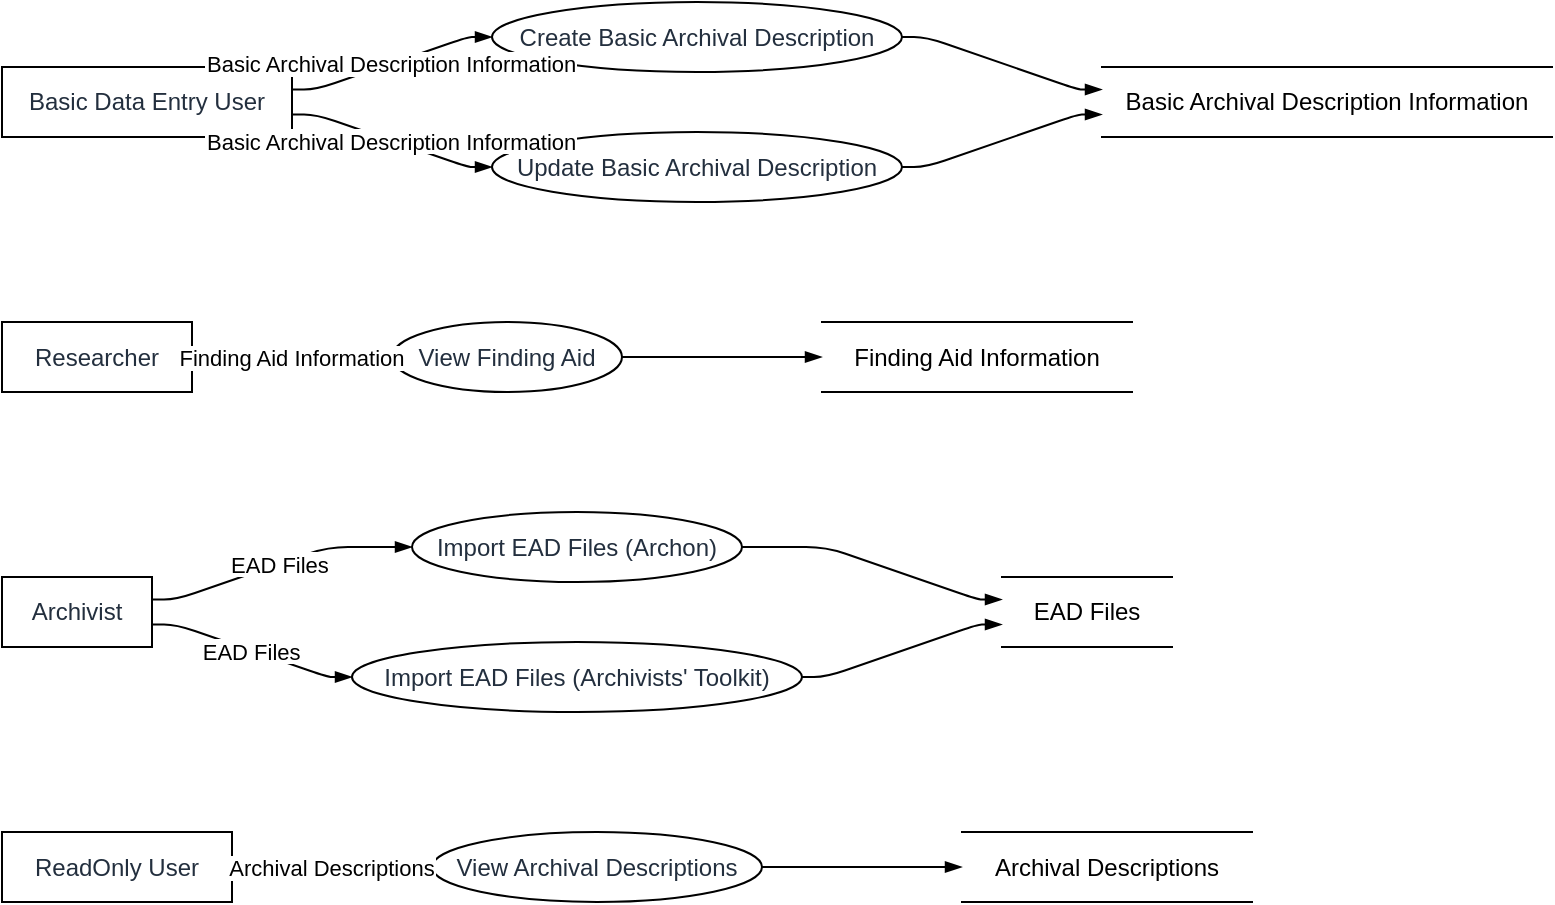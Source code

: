 <mxfile version="23.0.2" type="device">
  <diagram name="Page-1" id="u5hZpA7LIIRSDvA42lg4">
    <mxGraphModel dx="794" dy="511" grid="1" gridSize="10" guides="1" tooltips="1" connect="1" arrows="1" fold="1" page="1" pageScale="1" pageWidth="827" pageHeight="1169" math="0" shadow="0">
      <root>
        <mxCell id="0" />
        <mxCell id="1" parent="0" />
        <UserObject label="Basic Data Entry User" type="externalEntity" source="" flow="" placeholders="1" id="ynC2dA4VShLEFaT-V95W-1">
          <mxCell style="shape=rectangle;whiteSpace=wrap;html=1;fillColor=#ffffff;strokeColor=#000000;align=center;verticalAlign=middle;fontColor=#232F3E;" vertex="1" parent="1">
            <mxGeometry y="32.5" width="145" height="35" as="geometry" />
          </mxCell>
        </UserObject>
        <UserObject label="Researcher" type="externalEntity" source="" flow="" placeholders="1" id="ynC2dA4VShLEFaT-V95W-2">
          <mxCell style="shape=rectangle;whiteSpace=wrap;html=1;fillColor=#ffffff;strokeColor=#000000;align=center;verticalAlign=middle;fontColor=#232F3E;" vertex="1" parent="1">
            <mxGeometry y="160" width="95" height="35" as="geometry" />
          </mxCell>
        </UserObject>
        <UserObject label="Archivist" type="externalEntity" source="" flow="" placeholders="1" id="ynC2dA4VShLEFaT-V95W-3">
          <mxCell style="shape=rectangle;whiteSpace=wrap;html=1;fillColor=#ffffff;strokeColor=#000000;align=center;verticalAlign=middle;fontColor=#232F3E;" vertex="1" parent="1">
            <mxGeometry y="287.5" width="75" height="35" as="geometry" />
          </mxCell>
        </UserObject>
        <UserObject label="ReadOnly User" type="externalEntity" source="" flow="" placeholders="1" id="ynC2dA4VShLEFaT-V95W-4">
          <mxCell style="shape=rectangle;whiteSpace=wrap;html=1;fillColor=#ffffff;strokeColor=#000000;align=center;verticalAlign=middle;fontColor=#232F3E;" vertex="1" parent="1">
            <mxGeometry y="415" width="115" height="35" as="geometry" />
          </mxCell>
        </UserObject>
        <UserObject label="Create Basic Archival Description" type="process" source="1" flow="Basic Archival Description Information" placeholders="1" id="ynC2dA4VShLEFaT-V95W-5">
          <mxCell style="shape=ellipse;perimeter=ellipsePerimeter;whiteSpace=wrap;html=1;fillColor=#ffffff;strokeColor=#000000;align=center;verticalAlign=middle;fontColor=#232F3E;" vertex="1" parent="1">
            <mxGeometry x="245" width="205" height="35" as="geometry" />
          </mxCell>
        </UserObject>
        <UserObject label="Update Basic Archival Description" type="process" source="1" flow="Basic Archival Description Information" placeholders="1" id="ynC2dA4VShLEFaT-V95W-6">
          <mxCell style="shape=ellipse;perimeter=ellipsePerimeter;whiteSpace=wrap;html=1;fillColor=#ffffff;strokeColor=#000000;align=center;verticalAlign=middle;fontColor=#232F3E;" vertex="1" parent="1">
            <mxGeometry x="245" y="65" width="205" height="35" as="geometry" />
          </mxCell>
        </UserObject>
        <UserObject label="View Finding Aid" type="process" source="2" flow="Finding Aid Information" placeholders="1" id="ynC2dA4VShLEFaT-V95W-7">
          <mxCell style="shape=ellipse;perimeter=ellipsePerimeter;whiteSpace=wrap;html=1;fillColor=#ffffff;strokeColor=#000000;align=center;verticalAlign=middle;fontColor=#232F3E;" vertex="1" parent="1">
            <mxGeometry x="195" y="160" width="115" height="35" as="geometry" />
          </mxCell>
        </UserObject>
        <UserObject label="Import EAD Files (Archon)" type="process" source="3" flow="EAD Files" placeholders="1" id="ynC2dA4VShLEFaT-V95W-8">
          <mxCell style="shape=ellipse;perimeter=ellipsePerimeter;whiteSpace=wrap;html=1;fillColor=#ffffff;strokeColor=#000000;align=center;verticalAlign=middle;fontColor=#232F3E;" vertex="1" parent="1">
            <mxGeometry x="205" y="255" width="165" height="35" as="geometry" />
          </mxCell>
        </UserObject>
        <UserObject label="Import EAD Files (Archivists&#39; Toolkit)" type="process" source="3" flow="EAD Files" placeholders="1" id="ynC2dA4VShLEFaT-V95W-9">
          <mxCell style="shape=ellipse;perimeter=ellipsePerimeter;whiteSpace=wrap;html=1;fillColor=#ffffff;strokeColor=#000000;align=center;verticalAlign=middle;fontColor=#232F3E;" vertex="1" parent="1">
            <mxGeometry x="175" y="320" width="225" height="35" as="geometry" />
          </mxCell>
        </UserObject>
        <UserObject label="View Archival Descriptions" type="process" source="4" flow="Archival Descriptions" placeholders="1" id="ynC2dA4VShLEFaT-V95W-10">
          <mxCell style="shape=ellipse;perimeter=ellipsePerimeter;whiteSpace=wrap;html=1;fillColor=#ffffff;strokeColor=#000000;align=center;verticalAlign=middle;fontColor=#232F3E;" vertex="1" parent="1">
            <mxGeometry x="215" y="415" width="165" height="35" as="geometry" />
          </mxCell>
        </UserObject>
        <UserObject label="Basic Archival Description Information" type="dataStore" source="5,6" flow="" placeholders="1" id="ynC2dA4VShLEFaT-V95W-11">
          <mxCell style="html=1;dashed=0;whiteSpace=wrap;shape=partialRectangle;right=0;left=0;" vertex="1" parent="1">
            <mxGeometry x="550" y="32.5" width="225" height="35" as="geometry" />
          </mxCell>
        </UserObject>
        <UserObject label="Finding Aid Information" type="dataStore" source="7" flow="" placeholders="1" id="ynC2dA4VShLEFaT-V95W-12">
          <mxCell style="html=1;dashed=0;whiteSpace=wrap;shape=partialRectangle;right=0;left=0;" vertex="1" parent="1">
            <mxGeometry x="410" y="160" width="155" height="35" as="geometry" />
          </mxCell>
        </UserObject>
        <UserObject label="EAD Files" type="dataStore" source="8,9" flow="" placeholders="1" id="ynC2dA4VShLEFaT-V95W-13">
          <mxCell style="html=1;dashed=0;whiteSpace=wrap;shape=partialRectangle;right=0;left=0;" vertex="1" parent="1">
            <mxGeometry x="500" y="287.5" width="85" height="35" as="geometry" />
          </mxCell>
        </UserObject>
        <UserObject label="Archival Descriptions" type="dataStore" source="10" flow="" placeholders="1" id="ynC2dA4VShLEFaT-V95W-14">
          <mxCell style="html=1;dashed=0;whiteSpace=wrap;shape=partialRectangle;right=0;left=0;" vertex="1" parent="1">
            <mxGeometry x="480" y="415" width="145" height="35" as="geometry" />
          </mxCell>
        </UserObject>
        <mxCell id="ynC2dA4VShLEFaT-V95W-15" value="Basic Archival Description Information" style="endArrow=blockThin;endFill=1;fontSize=11;orthogonal=1;noEdgeStyle=1;" edge="1" parent="1" source="ynC2dA4VShLEFaT-V95W-1" target="ynC2dA4VShLEFaT-V95W-5">
          <mxGeometry relative="1" as="geometry">
            <Array as="points">
              <mxPoint x="157" y="43.75" />
              <mxPoint x="233" y="17.5" />
            </Array>
          </mxGeometry>
        </mxCell>
        <mxCell id="ynC2dA4VShLEFaT-V95W-16" value="Basic Archival Description Information" style="endArrow=blockThin;endFill=1;fontSize=11;orthogonal=1;noEdgeStyle=1;" edge="1" parent="1" source="ynC2dA4VShLEFaT-V95W-1" target="ynC2dA4VShLEFaT-V95W-6">
          <mxGeometry relative="1" as="geometry">
            <Array as="points">
              <mxPoint x="157" y="56.25" />
              <mxPoint x="233" y="82.5" />
            </Array>
          </mxGeometry>
        </mxCell>
        <mxCell id="ynC2dA4VShLEFaT-V95W-17" value="Finding Aid Information" style="endArrow=blockThin;endFill=1;fontSize=11;orthogonal=1;noEdgeStyle=1;" edge="1" parent="1" source="ynC2dA4VShLEFaT-V95W-2" target="ynC2dA4VShLEFaT-V95W-7">
          <mxGeometry relative="1" as="geometry">
            <Array as="points">
              <mxPoint x="107" y="177.5" />
              <mxPoint x="183" y="177.5" />
            </Array>
          </mxGeometry>
        </mxCell>
        <mxCell id="ynC2dA4VShLEFaT-V95W-18" value="EAD Files" style="endArrow=blockThin;endFill=1;fontSize=11;orthogonal=1;noEdgeStyle=1;" edge="1" parent="1" source="ynC2dA4VShLEFaT-V95W-3" target="ynC2dA4VShLEFaT-V95W-8">
          <mxGeometry relative="1" as="geometry">
            <Array as="points">
              <mxPoint x="87" y="298.75" />
              <mxPoint x="163" y="272.5" />
            </Array>
          </mxGeometry>
        </mxCell>
        <mxCell id="ynC2dA4VShLEFaT-V95W-19" value="EAD Files" style="endArrow=blockThin;endFill=1;fontSize=11;orthogonal=1;noEdgeStyle=1;" edge="1" parent="1" source="ynC2dA4VShLEFaT-V95W-3" target="ynC2dA4VShLEFaT-V95W-9">
          <mxGeometry relative="1" as="geometry">
            <Array as="points">
              <mxPoint x="87" y="311.25" />
              <mxPoint x="163" y="337.5" />
            </Array>
          </mxGeometry>
        </mxCell>
        <mxCell id="ynC2dA4VShLEFaT-V95W-20" value="Archival Descriptions" style="endArrow=blockThin;endFill=1;fontSize=11;orthogonal=1;noEdgeStyle=1;" edge="1" parent="1" source="ynC2dA4VShLEFaT-V95W-4" target="ynC2dA4VShLEFaT-V95W-10">
          <mxGeometry relative="1" as="geometry">
            <Array as="points">
              <mxPoint x="127" y="432.5" />
              <mxPoint x="203" y="432.5" />
            </Array>
          </mxGeometry>
        </mxCell>
        <mxCell id="ynC2dA4VShLEFaT-V95W-21" value="" style="endArrow=blockThin;endFill=1;fontSize=11;orthogonal=1;noEdgeStyle=1;" edge="1" parent="1" source="ynC2dA4VShLEFaT-V95W-5" target="ynC2dA4VShLEFaT-V95W-11">
          <mxGeometry relative="1" as="geometry">
            <Array as="points">
              <mxPoint x="462" y="17.5" />
              <mxPoint x="538" y="43.75" />
            </Array>
          </mxGeometry>
        </mxCell>
        <mxCell id="ynC2dA4VShLEFaT-V95W-22" value="" style="endArrow=blockThin;endFill=1;fontSize=11;orthogonal=1;noEdgeStyle=1;" edge="1" parent="1" source="ynC2dA4VShLEFaT-V95W-6" target="ynC2dA4VShLEFaT-V95W-11">
          <mxGeometry relative="1" as="geometry">
            <Array as="points">
              <mxPoint x="462" y="82.5" />
              <mxPoint x="538" y="56.25" />
            </Array>
          </mxGeometry>
        </mxCell>
        <mxCell id="ynC2dA4VShLEFaT-V95W-23" value="" style="endArrow=blockThin;endFill=1;fontSize=11;orthogonal=1;noEdgeStyle=1;" edge="1" parent="1" source="ynC2dA4VShLEFaT-V95W-7" target="ynC2dA4VShLEFaT-V95W-12">
          <mxGeometry relative="1" as="geometry">
            <Array as="points">
              <mxPoint x="322" y="177.5" />
              <mxPoint x="398" y="177.5" />
            </Array>
          </mxGeometry>
        </mxCell>
        <mxCell id="ynC2dA4VShLEFaT-V95W-24" value="" style="endArrow=blockThin;endFill=1;fontSize=11;orthogonal=1;noEdgeStyle=1;" edge="1" parent="1" source="ynC2dA4VShLEFaT-V95W-8" target="ynC2dA4VShLEFaT-V95W-13">
          <mxGeometry relative="1" as="geometry">
            <Array as="points">
              <mxPoint x="412" y="272.5" />
              <mxPoint x="488" y="298.75" />
            </Array>
          </mxGeometry>
        </mxCell>
        <mxCell id="ynC2dA4VShLEFaT-V95W-25" value="" style="endArrow=blockThin;endFill=1;fontSize=11;orthogonal=1;noEdgeStyle=1;" edge="1" parent="1" source="ynC2dA4VShLEFaT-V95W-9" target="ynC2dA4VShLEFaT-V95W-13">
          <mxGeometry relative="1" as="geometry">
            <Array as="points">
              <mxPoint x="412" y="337.5" />
              <mxPoint x="488" y="311.25" />
            </Array>
          </mxGeometry>
        </mxCell>
        <mxCell id="ynC2dA4VShLEFaT-V95W-26" value="" style="endArrow=blockThin;endFill=1;fontSize=11;orthogonal=1;noEdgeStyle=1;" edge="1" parent="1" source="ynC2dA4VShLEFaT-V95W-10" target="ynC2dA4VShLEFaT-V95W-14">
          <mxGeometry relative="1" as="geometry">
            <Array as="points">
              <mxPoint x="392" y="432.5" />
              <mxPoint x="468" y="432.5" />
            </Array>
          </mxGeometry>
        </mxCell>
      </root>
    </mxGraphModel>
  </diagram>
</mxfile>
